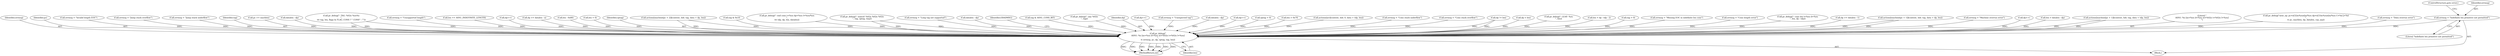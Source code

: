 digraph "0_linux_0d62e9dd6da45bbf0f33a8617afc5fe774c8f45f@pointer" {
"1000935" [label="(Call,errmsg = \"Indefinite len primitive not permitted\")"];
"1000949" [label="(Call,pr_debug(\"\nASN1: %s [m=%zu d=%zu ot=%02x t=%02x l=%zu]\n\",\n\t\t errmsg, pc, dp, optag, tag, len))"];
"1000951" [label="(Identifier,errmsg)"];
"1000935" [label="(Call,errmsg = \"Indefinite len primitive not permitted\")"];
"1000938" [label="(ControlStructure,goto error;)"];
"1000952" [label="(Identifier,pc)"];
"1000925" [label="(Call,errmsg = \"Invalid length EOC\")"];
"1000900" [label="(Call,errmsg = \"Jump stack overflow\")"];
"1000895" [label="(Call,errmsg = \"Jump stack underflow\")"];
"1000955" [label="(Identifier,tag)"];
"1000200" [label="(Call,pc >= machlen)"];
"1000418" [label="(Call,datalen - dp)"];
"1000468" [label="(Call,pr_debug(\"- TAG: %02x %zu%s\n\",\n\t\t\t tag, len, flags & FLAG_CONS ? \" CONS\" : \"\"))"];
"1000930" [label="(Call,errmsg = \"Unsupported length\")"];
"1000348" [label="(Call,len == ASN1_INDEFINITE_LENGTH)"];
"1000265" [label="(Call,dp++)"];
"1000386" [label="(Call,dp >= datalen - n)"];
"1000375" [label="(Call,len - 0x80)"];
"1000170" [label="(Call,len = 0)"];
"1000954" [label="(Identifier,optag)"];
"1000508" [label="(Call,actions[machine[pc + 2]](context, hdr, tag, data + dp, len))"];
"1000270" [label="(Call,tag & 0x1f)"];
"1000674" [label="(Call,pr_debug(\"- end cons t=%zu dp=%zu l=%zu/%zu\n\",\n\t\t\t tdp, dp, len, datalen))"];
"1000308" [label="(Call,pr_debug(\"- match? %02x %02x %02x\n\", tag, optag, tmp))"];
"1000960" [label="(MethodReturn,int)"];
"1000945" [label="(Call,errmsg = \"Long tag not supported\")"];
"1000691" [label="(Call,datalen - dp)"];
"1000959" [label="(Identifier,EBADMSG)"];
"1000936" [label="(Identifier,errmsg)"];
"1000355" [label="(Call,tag & ASN1_CONS_BIT)"];
"1000280" [label="(Call,pr_debug(\"- any %02x\n\", tag))"];
"1000937" [label="(Literal,\"Indefinite len primitive not permitted\")"];
"1000956" [label="(Identifier,len)"];
"1000953" [label="(Identifier,dp)"];
"1000728" [label="(Call,dp++)"];
"1000940" [label="(Call,errmsg = \"Unexpected tag\")"];
"1000366" [label="(Call,datalen - dp)"];
"1000339" [label="(Call,dp++)"];
"1000149" [label="(Call,optag = 0)"];
"1000342" [label="(Call,len > 0x7f)"];
"1000806" [label="(Call,actions[act](context, hdr, 0, data + tdp, len))"];
"1000905" [label="(Call,errmsg = \"Cons stack underflow\")"];
"1000910" [label="(Call,errmsg = \"Cons stack overflow\")"];
"1000766" [label="(Call,dp != len)"];
"1000743" [label="(Call,dp < len)"];
"1000561" [label="(Call,pr_debug(\"- LEAF: %zu\n\", len))"];
"1000116" [label="(Block,)"];
"1000732" [label="(Call,len = dp - tdp - 2)"];
"1000137" [label="(Call,tag = 0)"];
"1000920" [label="(Call,errmsg = \"Missing EOC in indefinite len cons\")"];
"1000949" [label="(Call,pr_debug(\"\nASN1: %s [m=%zu d=%zu ot=%02x t=%02x l=%zu]\n\",\n\t\t errmsg, pc, dp, optag, tag, len))"];
"1000915" [label="(Call,errmsg = \"Cons length error\")"];
"1000773" [label="(Call,pr_debug(\"- cons len l=%zu d=%zu\n\", len, dp - tdp))"];
"1000255" [label="(Call,dp >= datalen - 1)"];
"1000488" [label="(Call,actions[machine[pc + 1]](context, hdr, tag, data + dp, len))"];
"1000890" [label="(Call,errmsg = \"Machine overrun error\")"];
"1000700" [label="(Call,dp++)"];
"1000416" [label="(Call,len > datalen - dp)"];
"1000836" [label="(Call,actions[machine[pc + 1]](context, hdr, tag, data + tdp, len))"];
"1000950" [label="(Literal,\"\nASN1: %s [m=%zu d=%zu ot=%02x t=%02x l=%zu]\n\")"];
"1000190" [label="(Call,pr_debug(\"next_op: pc=\e[32m%zu\e[m/%zu dp=\e[33m%zu\e[m/%zu C=%d J=%d\n\",\n\t\t pc, machlen, dp, datalen, csp, jsp))"];
"1000885" [label="(Call,errmsg = \"Data overrun error\")"];
"1000935" -> "1000116"  [label="AST: "];
"1000935" -> "1000937"  [label="CFG: "];
"1000936" -> "1000935"  [label="AST: "];
"1000937" -> "1000935"  [label="AST: "];
"1000938" -> "1000935"  [label="CFG: "];
"1000935" -> "1000949"  [label="DDG: "];
"1000949" -> "1000116"  [label="AST: "];
"1000949" -> "1000956"  [label="CFG: "];
"1000950" -> "1000949"  [label="AST: "];
"1000951" -> "1000949"  [label="AST: "];
"1000952" -> "1000949"  [label="AST: "];
"1000953" -> "1000949"  [label="AST: "];
"1000954" -> "1000949"  [label="AST: "];
"1000955" -> "1000949"  [label="AST: "];
"1000956" -> "1000949"  [label="AST: "];
"1000959" -> "1000949"  [label="CFG: "];
"1000949" -> "1000960"  [label="DDG: "];
"1000949" -> "1000960"  [label="DDG: "];
"1000949" -> "1000960"  [label="DDG: "];
"1000949" -> "1000960"  [label="DDG: "];
"1000949" -> "1000960"  [label="DDG: "];
"1000949" -> "1000960"  [label="DDG: "];
"1000949" -> "1000960"  [label="DDG: "];
"1000910" -> "1000949"  [label="DDG: "];
"1000920" -> "1000949"  [label="DDG: "];
"1000905" -> "1000949"  [label="DDG: "];
"1000895" -> "1000949"  [label="DDG: "];
"1000930" -> "1000949"  [label="DDG: "];
"1000900" -> "1000949"  [label="DDG: "];
"1000890" -> "1000949"  [label="DDG: "];
"1000925" -> "1000949"  [label="DDG: "];
"1000885" -> "1000949"  [label="DDG: "];
"1000945" -> "1000949"  [label="DDG: "];
"1000915" -> "1000949"  [label="DDG: "];
"1000940" -> "1000949"  [label="DDG: "];
"1000200" -> "1000949"  [label="DDG: "];
"1000691" -> "1000949"  [label="DDG: "];
"1000190" -> "1000949"  [label="DDG: "];
"1000728" -> "1000949"  [label="DDG: "];
"1000766" -> "1000949"  [label="DDG: "];
"1000766" -> "1000949"  [label="DDG: "];
"1000700" -> "1000949"  [label="DDG: "];
"1000366" -> "1000949"  [label="DDG: "];
"1000418" -> "1000949"  [label="DDG: "];
"1000339" -> "1000949"  [label="DDG: "];
"1000255" -> "1000949"  [label="DDG: "];
"1000386" -> "1000949"  [label="DDG: "];
"1000265" -> "1000949"  [label="DDG: "];
"1000308" -> "1000949"  [label="DDG: "];
"1000308" -> "1000949"  [label="DDG: "];
"1000149" -> "1000949"  [label="DDG: "];
"1000355" -> "1000949"  [label="DDG: "];
"1000280" -> "1000949"  [label="DDG: "];
"1000508" -> "1000949"  [label="DDG: "];
"1000508" -> "1000949"  [label="DDG: "];
"1000488" -> "1000949"  [label="DDG: "];
"1000488" -> "1000949"  [label="DDG: "];
"1000836" -> "1000949"  [label="DDG: "];
"1000836" -> "1000949"  [label="DDG: "];
"1000137" -> "1000949"  [label="DDG: "];
"1000468" -> "1000949"  [label="DDG: "];
"1000468" -> "1000949"  [label="DDG: "];
"1000270" -> "1000949"  [label="DDG: "];
"1000348" -> "1000949"  [label="DDG: "];
"1000375" -> "1000949"  [label="DDG: "];
"1000561" -> "1000949"  [label="DDG: "];
"1000342" -> "1000949"  [label="DDG: "];
"1000416" -> "1000949"  [label="DDG: "];
"1000170" -> "1000949"  [label="DDG: "];
"1000806" -> "1000949"  [label="DDG: "];
"1000773" -> "1000949"  [label="DDG: "];
"1000732" -> "1000949"  [label="DDG: "];
"1000674" -> "1000949"  [label="DDG: "];
"1000743" -> "1000949"  [label="DDG: "];
}
